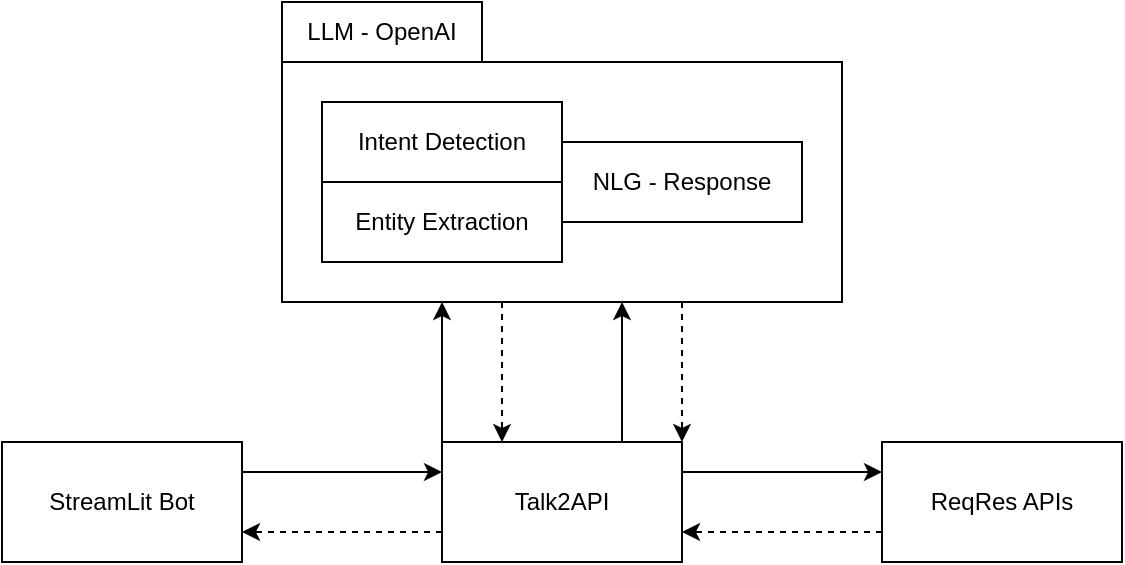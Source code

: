 <mxfile version="21.6.1" type="device">
  <diagram name="Page-1" id="fXG6dTzVS-oE_Z-Un2fX">
    <mxGraphModel dx="1114" dy="589" grid="1" gridSize="10" guides="1" tooltips="1" connect="1" arrows="1" fold="1" page="1" pageScale="1" pageWidth="1169" pageHeight="827" math="0" shadow="0">
      <root>
        <mxCell id="0" />
        <mxCell id="1" parent="0" />
        <mxCell id="f793tG4t5_2PE2ziGclE-7" value="" style="rounded=0;whiteSpace=wrap;html=1;" vertex="1" parent="1">
          <mxGeometry x="650" y="90" width="280" height="120" as="geometry" />
        </mxCell>
        <mxCell id="f793tG4t5_2PE2ziGclE-1" value="StreamLit Bot" style="rounded=0;whiteSpace=wrap;html=1;" vertex="1" parent="1">
          <mxGeometry x="510" y="280" width="120" height="60" as="geometry" />
        </mxCell>
        <mxCell id="f793tG4t5_2PE2ziGclE-2" value="Talk2API" style="rounded=0;whiteSpace=wrap;html=1;" vertex="1" parent="1">
          <mxGeometry x="730" y="280" width="120" height="60" as="geometry" />
        </mxCell>
        <mxCell id="f793tG4t5_2PE2ziGclE-3" value="ReqRes APIs" style="rounded=0;whiteSpace=wrap;html=1;" vertex="1" parent="1">
          <mxGeometry x="950" y="280" width="120" height="60" as="geometry" />
        </mxCell>
        <mxCell id="f793tG4t5_2PE2ziGclE-4" value="Intent Detection" style="rounded=0;whiteSpace=wrap;html=1;" vertex="1" parent="1">
          <mxGeometry x="670" y="110" width="120" height="40" as="geometry" />
        </mxCell>
        <mxCell id="f793tG4t5_2PE2ziGclE-5" value="Entity Extraction" style="rounded=0;whiteSpace=wrap;html=1;" vertex="1" parent="1">
          <mxGeometry x="670" y="150" width="120" height="40" as="geometry" />
        </mxCell>
        <mxCell id="f793tG4t5_2PE2ziGclE-6" value="NLG - Response" style="rounded=0;whiteSpace=wrap;html=1;" vertex="1" parent="1">
          <mxGeometry x="790" y="130" width="120" height="40" as="geometry" />
        </mxCell>
        <mxCell id="f793tG4t5_2PE2ziGclE-8" value="" style="endArrow=classic;html=1;rounded=0;exitX=1;exitY=0.25;exitDx=0;exitDy=0;entryX=0;entryY=0.25;entryDx=0;entryDy=0;" edge="1" parent="1" source="f793tG4t5_2PE2ziGclE-1" target="f793tG4t5_2PE2ziGclE-2">
          <mxGeometry width="50" height="50" relative="1" as="geometry">
            <mxPoint x="550" y="330" as="sourcePoint" />
            <mxPoint x="600" y="280" as="targetPoint" />
          </mxGeometry>
        </mxCell>
        <mxCell id="f793tG4t5_2PE2ziGclE-9" value="" style="endArrow=classic;html=1;rounded=0;exitX=0;exitY=0;exitDx=0;exitDy=0;" edge="1" parent="1" source="f793tG4t5_2PE2ziGclE-2">
          <mxGeometry width="50" height="50" relative="1" as="geometry">
            <mxPoint x="550" y="330" as="sourcePoint" />
            <mxPoint x="730" y="210" as="targetPoint" />
          </mxGeometry>
        </mxCell>
        <mxCell id="f793tG4t5_2PE2ziGclE-10" value="" style="endArrow=classic;html=1;rounded=0;exitX=0.5;exitY=1;exitDx=0;exitDy=0;entryX=0.5;entryY=0;entryDx=0;entryDy=0;dashed=1;" edge="1" parent="1">
          <mxGeometry width="50" height="50" relative="1" as="geometry">
            <mxPoint x="760" y="210" as="sourcePoint" />
            <mxPoint x="760" y="280" as="targetPoint" />
          </mxGeometry>
        </mxCell>
        <mxCell id="f793tG4t5_2PE2ziGclE-11" value="" style="endArrow=classic;html=1;rounded=0;exitX=1;exitY=0.25;exitDx=0;exitDy=0;entryX=0;entryY=0.25;entryDx=0;entryDy=0;" edge="1" parent="1" source="f793tG4t5_2PE2ziGclE-2" target="f793tG4t5_2PE2ziGclE-3">
          <mxGeometry width="50" height="50" relative="1" as="geometry">
            <mxPoint x="550" y="330" as="sourcePoint" />
            <mxPoint x="600" y="280" as="targetPoint" />
          </mxGeometry>
        </mxCell>
        <mxCell id="f793tG4t5_2PE2ziGclE-12" value="" style="endArrow=classic;html=1;rounded=0;exitX=0;exitY=0.75;exitDx=0;exitDy=0;entryX=1;entryY=0.75;entryDx=0;entryDy=0;dashed=1;" edge="1" parent="1" source="f793tG4t5_2PE2ziGclE-3" target="f793tG4t5_2PE2ziGclE-2">
          <mxGeometry width="50" height="50" relative="1" as="geometry">
            <mxPoint x="550" y="330" as="sourcePoint" />
            <mxPoint x="600" y="280" as="targetPoint" />
          </mxGeometry>
        </mxCell>
        <mxCell id="f793tG4t5_2PE2ziGclE-13" value="" style="endArrow=classic;html=1;rounded=0;exitX=0;exitY=0.75;exitDx=0;exitDy=0;entryX=1;entryY=0.75;entryDx=0;entryDy=0;dashed=1;" edge="1" parent="1" source="f793tG4t5_2PE2ziGclE-2" target="f793tG4t5_2PE2ziGclE-1">
          <mxGeometry width="50" height="50" relative="1" as="geometry">
            <mxPoint x="550" y="330" as="sourcePoint" />
            <mxPoint x="600" y="280" as="targetPoint" />
          </mxGeometry>
        </mxCell>
        <mxCell id="f793tG4t5_2PE2ziGclE-14" value="" style="endArrow=classic;html=1;rounded=0;exitX=0;exitY=0;exitDx=0;exitDy=0;" edge="1" parent="1">
          <mxGeometry width="50" height="50" relative="1" as="geometry">
            <mxPoint x="820" y="280" as="sourcePoint" />
            <mxPoint x="820" y="210" as="targetPoint" />
          </mxGeometry>
        </mxCell>
        <mxCell id="f793tG4t5_2PE2ziGclE-15" value="" style="endArrow=classic;html=1;rounded=0;exitX=0.5;exitY=1;exitDx=0;exitDy=0;entryX=0.5;entryY=0;entryDx=0;entryDy=0;dashed=1;" edge="1" parent="1">
          <mxGeometry width="50" height="50" relative="1" as="geometry">
            <mxPoint x="850" y="210" as="sourcePoint" />
            <mxPoint x="850" y="280" as="targetPoint" />
          </mxGeometry>
        </mxCell>
        <mxCell id="f793tG4t5_2PE2ziGclE-16" value="LLM - OpenAI" style="rounded=0;whiteSpace=wrap;html=1;" vertex="1" parent="1">
          <mxGeometry x="650" y="60" width="100" height="30" as="geometry" />
        </mxCell>
      </root>
    </mxGraphModel>
  </diagram>
</mxfile>
